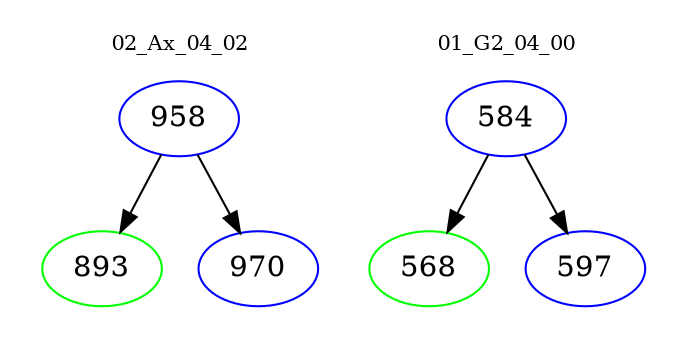 digraph{
subgraph cluster_0 {
color = white
label = "02_Ax_04_02";
fontsize=10;
T0_958 [label="958", color="blue"]
T0_958 -> T0_893 [color="black"]
T0_893 [label="893", color="green"]
T0_958 -> T0_970 [color="black"]
T0_970 [label="970", color="blue"]
}
subgraph cluster_1 {
color = white
label = "01_G2_04_00";
fontsize=10;
T1_584 [label="584", color="blue"]
T1_584 -> T1_568 [color="black"]
T1_568 [label="568", color="green"]
T1_584 -> T1_597 [color="black"]
T1_597 [label="597", color="blue"]
}
}

